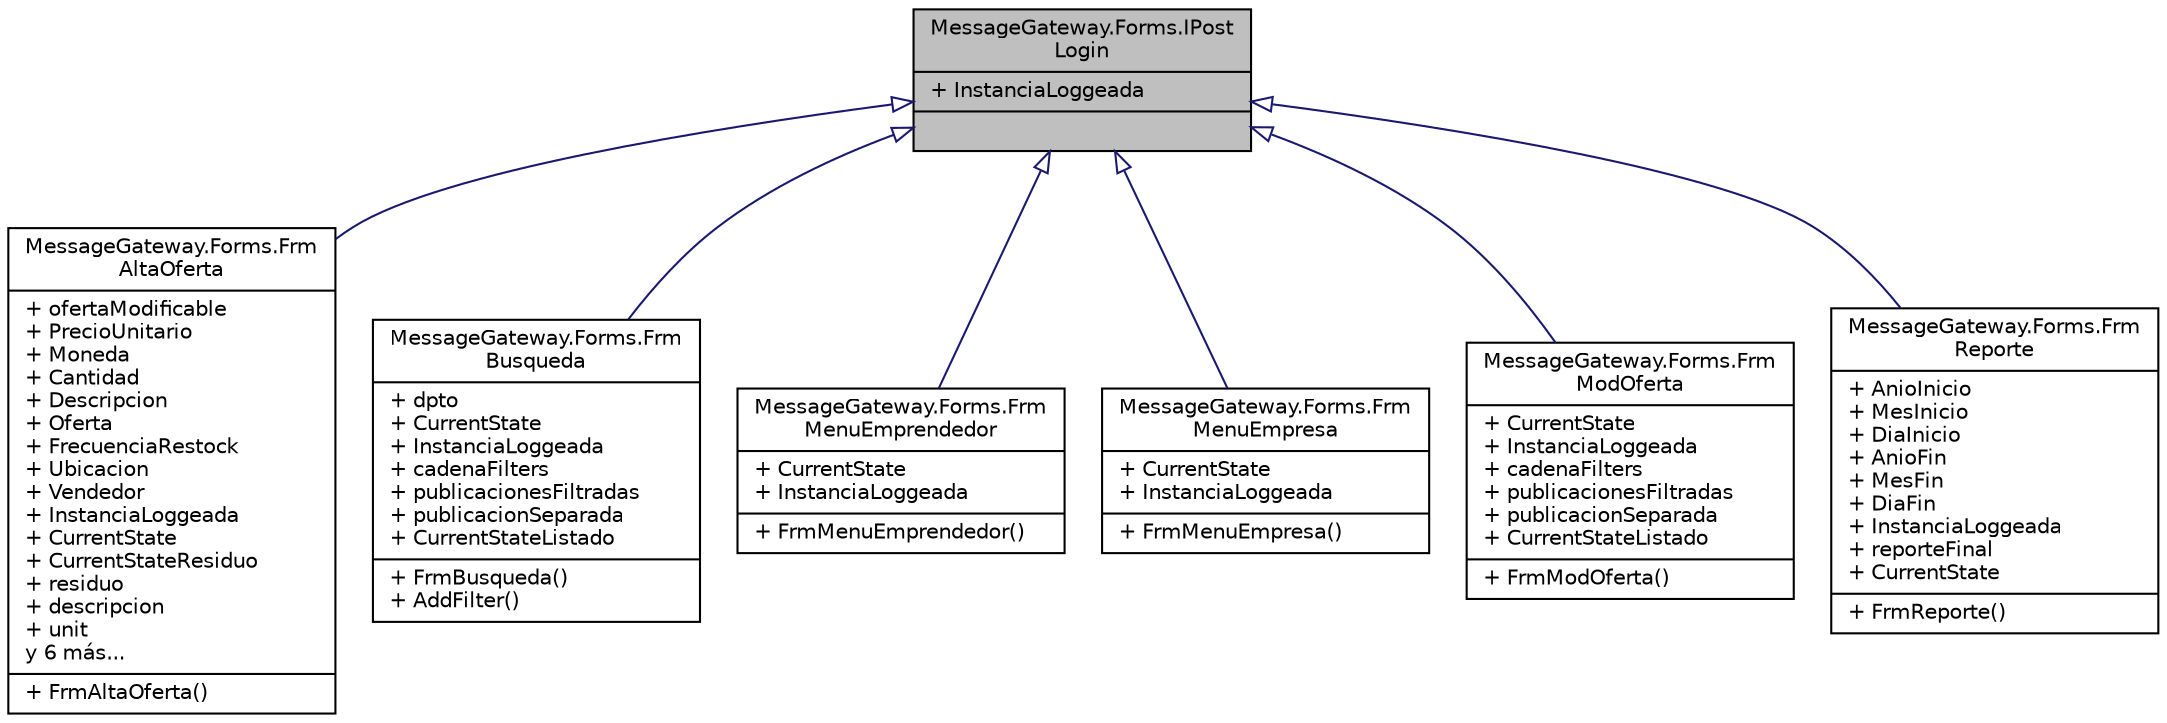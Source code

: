 digraph "MessageGateway.Forms.IPostLogin"
{
 // INTERACTIVE_SVG=YES
 // LATEX_PDF_SIZE
  edge [fontname="Helvetica",fontsize="10",labelfontname="Helvetica",labelfontsize="10"];
  node [fontname="Helvetica",fontsize="10",shape=record];
  Node1 [label="{MessageGateway.Forms.IPost\lLogin\n|+ InstanciaLoggeada\l|}",height=0.2,width=0.4,color="black", fillcolor="grey75", style="filled", fontcolor="black",tooltip="Interfaz para condicionar y controlar que despues del login no se pierda referencia al IUsuario vincu..."];
  Node1 -> Node2 [dir="back",color="midnightblue",fontsize="10",style="solid",arrowtail="onormal",fontname="Helvetica"];
  Node2 [label="{MessageGateway.Forms.Frm\lAltaOferta\n|+ ofertaModificable\l+ PrecioUnitario\l+ Moneda\l+ Cantidad\l+ Descripcion\l+ Oferta\l+ FrecuenciaRestock\l+ Ubicacion\l+ Vendedor\l+ InstanciaLoggeada\l+ CurrentState\l+ CurrentStateResiduo\l+ residuo\l+ descripcion\l+ unit\ly 6 más...\l|+ FrmAltaOferta()\l}",height=0.2,width=0.4,color="black", fillcolor="white", style="filled",URL="$classMessageGateway_1_1Forms_1_1FrmAltaOferta.html",tooltip="Formulario que recopilara la información necesaria para crear una publicacion."];
  Node1 -> Node3 [dir="back",color="midnightblue",fontsize="10",style="solid",arrowtail="onormal",fontname="Helvetica"];
  Node3 [label="{MessageGateway.Forms.Frm\lBusqueda\n|+ dpto\l+ CurrentState\l+ InstanciaLoggeada\l+ cadenaFilters\l+ publicacionesFiltradas\l+ publicacionSeparada\l+ CurrentStateListado\l|+ FrmBusqueda()\l+ AddFilter()\l}",height=0.2,width=0.4,color="black", fillcolor="white", style="filled",URL="$classMessageGateway_1_1Forms_1_1FrmBusqueda.html",tooltip="Formulario que recopilara la información necesaria para buscar las ofertas según los filtros."];
  Node1 -> Node4 [dir="back",color="midnightblue",fontsize="10",style="solid",arrowtail="onormal",fontname="Helvetica"];
  Node4 [label="{MessageGateway.Forms.Frm\lMenuEmprendedor\n|+ CurrentState\l+ InstanciaLoggeada\l|+ FrmMenuEmprendedor()\l}",height=0.2,width=0.4,color="black", fillcolor="white", style="filled",URL="$classMessageGateway_1_1Forms_1_1FrmMenuEmprendedor.html",tooltip="Primer formulario del chat luego del login o el registro de un emprendedor."];
  Node1 -> Node5 [dir="back",color="midnightblue",fontsize="10",style="solid",arrowtail="onormal",fontname="Helvetica"];
  Node5 [label="{MessageGateway.Forms.Frm\lMenuEmpresa\n|+ CurrentState\l+ InstanciaLoggeada\l|+ FrmMenuEmpresa()\l}",height=0.2,width=0.4,color="black", fillcolor="white", style="filled",URL="$classMessageGateway_1_1Forms_1_1FrmMenuEmpresa.html",tooltip="Primer formulario del chat luego del login o el registro de una empresa."];
  Node1 -> Node6 [dir="back",color="midnightblue",fontsize="10",style="solid",arrowtail="onormal",fontname="Helvetica"];
  Node6 [label="{MessageGateway.Forms.Frm\lModOferta\n|+ CurrentState\l+ InstanciaLoggeada\l+ cadenaFilters\l+ publicacionesFiltradas\l+ publicacionSeparada\l+ CurrentStateListado\l|+ FrmModOferta()\l}",height=0.2,width=0.4,color="black", fillcolor="white", style="filled",URL="$classMessageGateway_1_1Forms_1_1FrmModOferta.html",tooltip="Formulario que buscara las ofertas de la empresa y permite cambiarlas en la base de datos."];
  Node1 -> Node7 [dir="back",color="midnightblue",fontsize="10",style="solid",arrowtail="onormal",fontname="Helvetica"];
  Node7 [label="{MessageGateway.Forms.Frm\lReporte\n|+ AnioInicio\l+ MesInicio\l+ DiaInicio\l+ AnioFin\l+ MesFin\l+ DiaFin\l+ InstanciaLoggeada\l+ reporteFinal\l+ CurrentState\l|+ FrmReporte()\l}",height=0.2,width=0.4,color="black", fillcolor="white", style="filled",URL="$classMessageGateway_1_1Forms_1_1FrmReporte.html",tooltip="Formulario que recopila la información para poder crear un reporte."];
}
